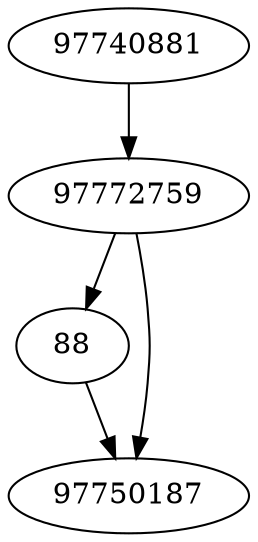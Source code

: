 strict digraph  {
88;
97740881;
97750187;
97772759;
88 -> 97750187;
97740881 -> 97772759;
97772759 -> 88;
97772759 -> 97750187;
}
